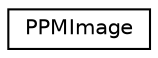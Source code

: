 digraph "Graphical Class Hierarchy"
{
  edge [fontname="Helvetica",fontsize="10",labelfontname="Helvetica",labelfontsize="10"];
  node [fontname="Helvetica",fontsize="10",shape=record];
  rankdir="LR";
  Node0 [label="PPMImage",height=0.2,width=0.4,color="black", fillcolor="white", style="filled",URL="$classPPMImage.html"];
}
